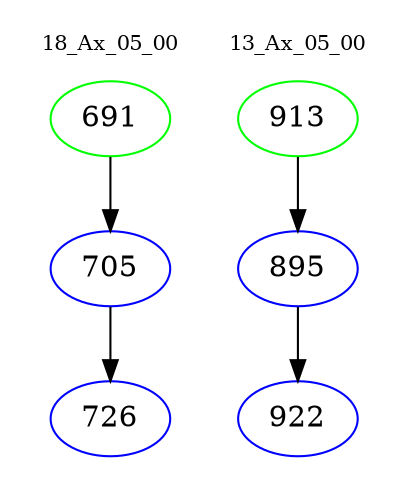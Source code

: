 digraph{
subgraph cluster_0 {
color = white
label = "18_Ax_05_00";
fontsize=10;
T0_691 [label="691", color="green"]
T0_691 -> T0_705 [color="black"]
T0_705 [label="705", color="blue"]
T0_705 -> T0_726 [color="black"]
T0_726 [label="726", color="blue"]
}
subgraph cluster_1 {
color = white
label = "13_Ax_05_00";
fontsize=10;
T1_913 [label="913", color="green"]
T1_913 -> T1_895 [color="black"]
T1_895 [label="895", color="blue"]
T1_895 -> T1_922 [color="black"]
T1_922 [label="922", color="blue"]
}
}
